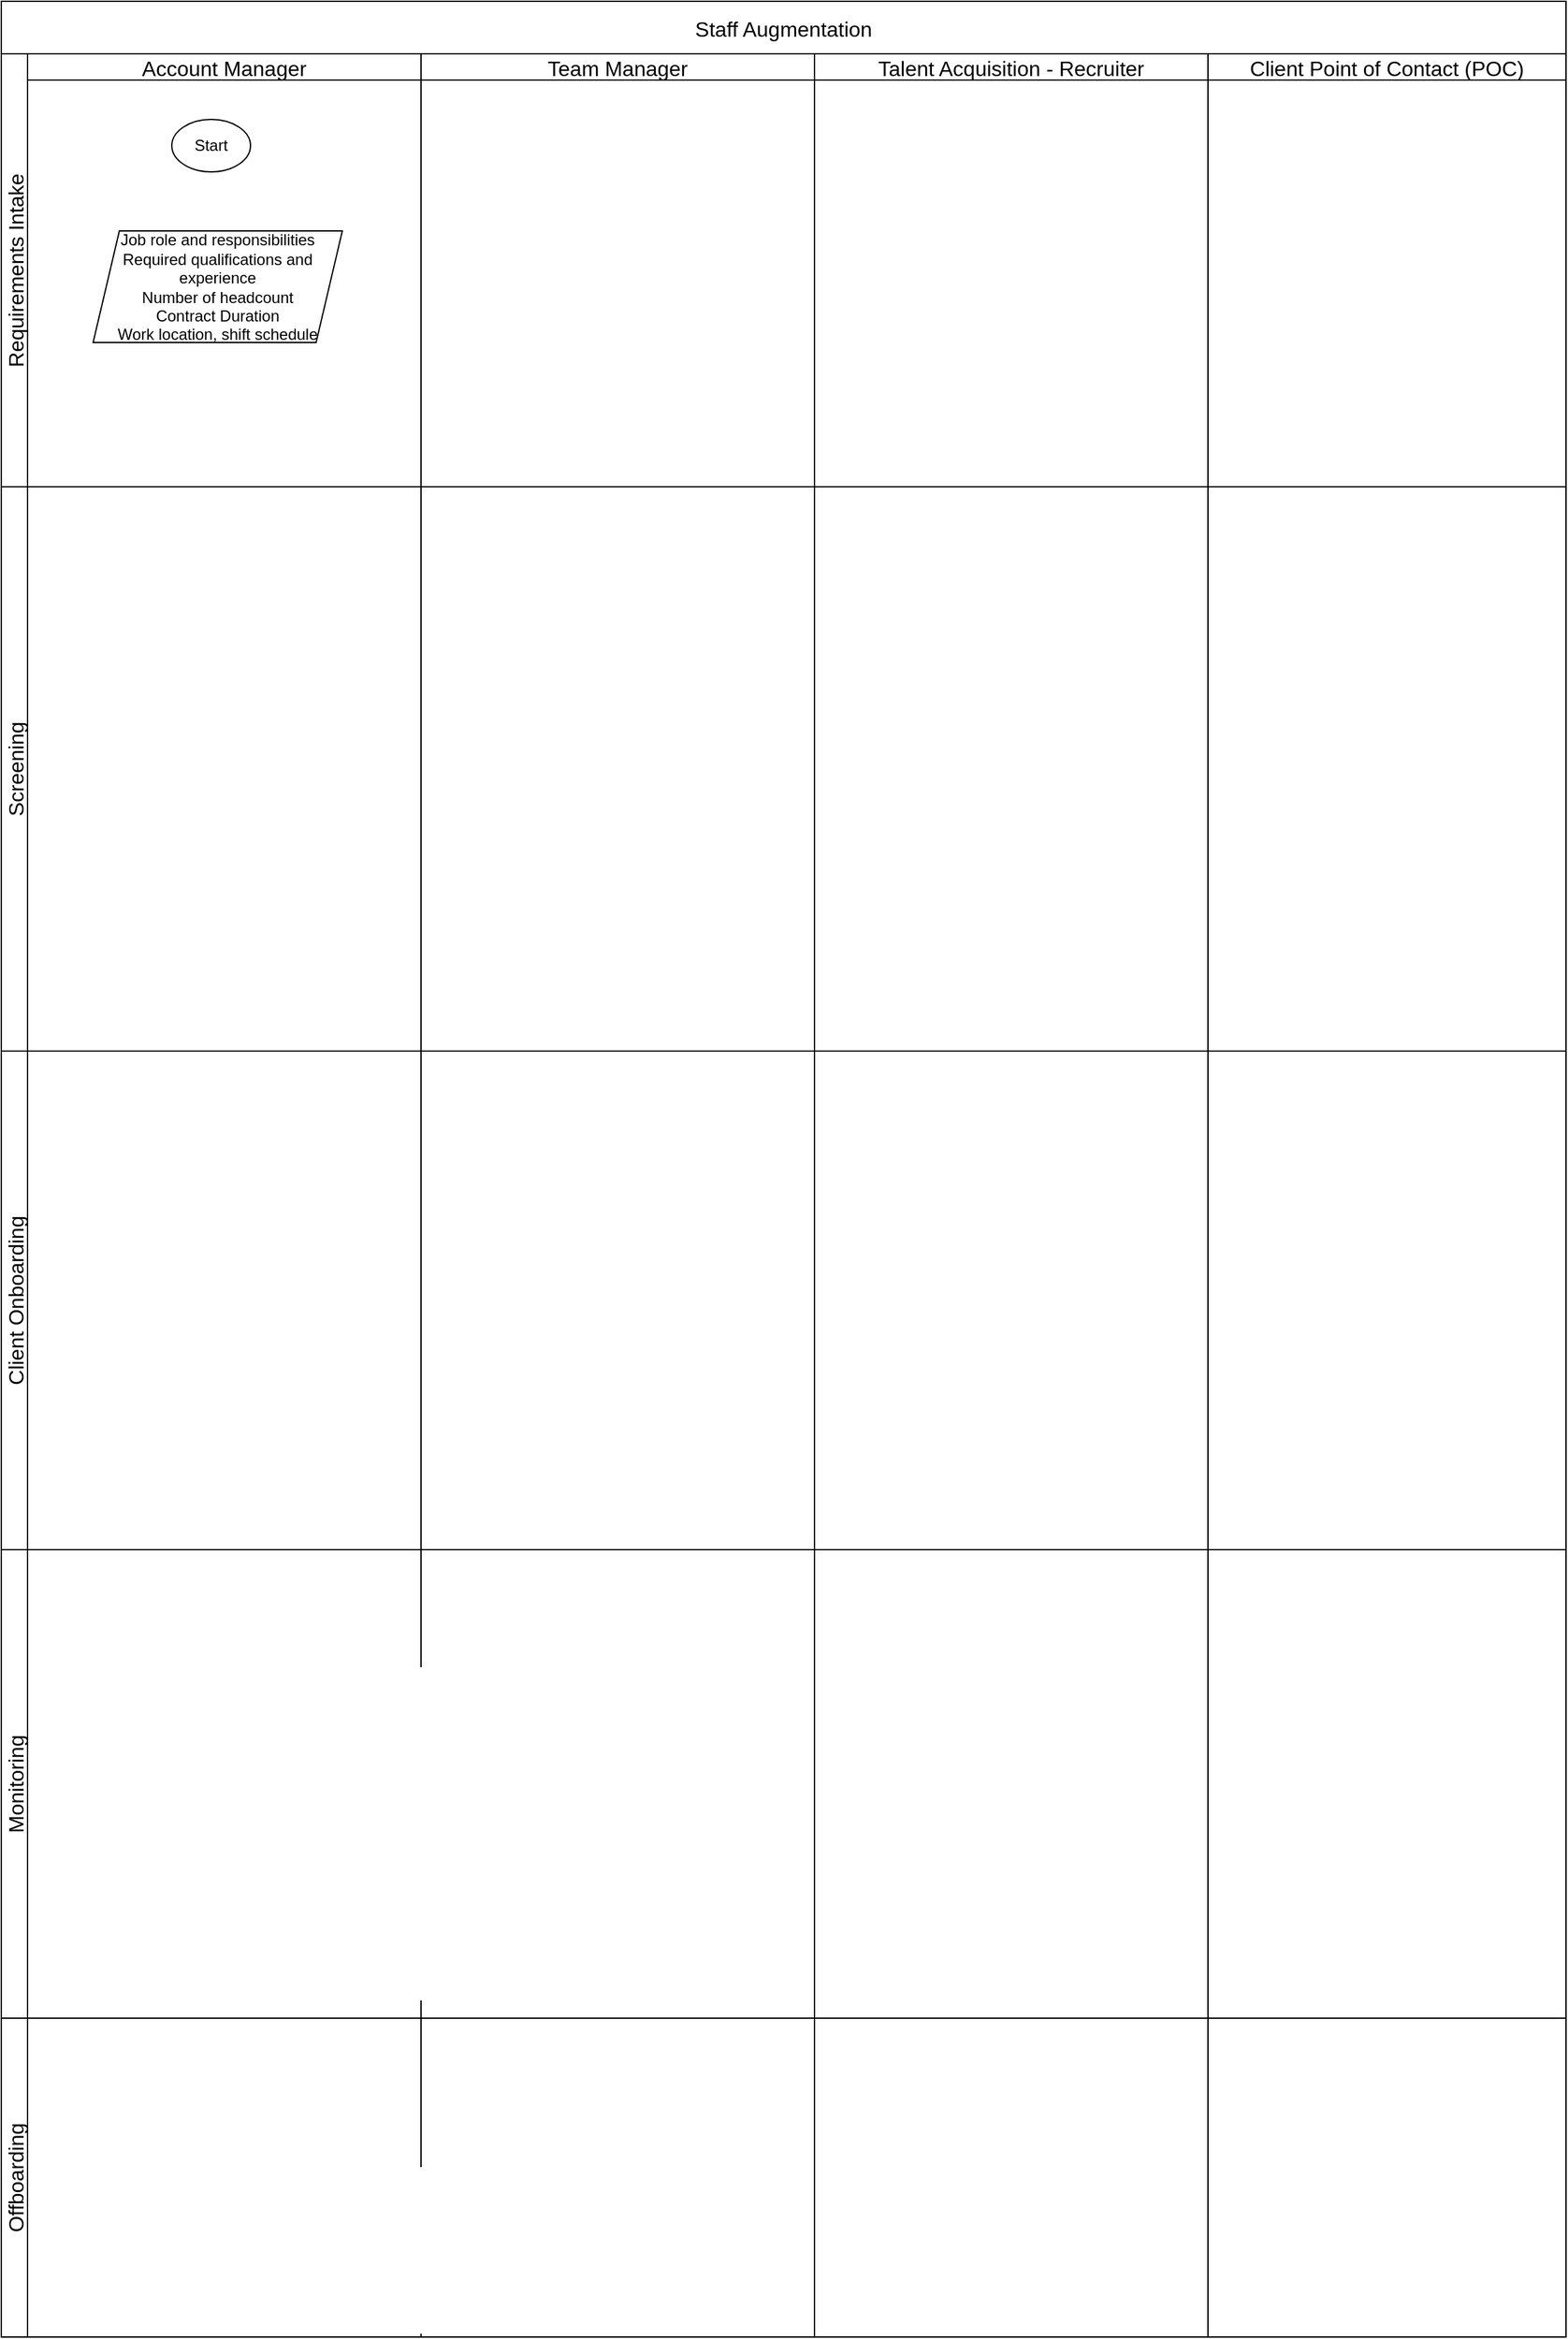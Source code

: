 <mxfile version="26.1.0">
  <diagram id="C5RBs43oDa-KdzZeNtuy" name="Page-1">
    <mxGraphModel dx="1687" dy="918" grid="1" gridSize="10" guides="1" tooltips="1" connect="1" arrows="1" fold="1" page="1" pageScale="1" pageWidth="827" pageHeight="1169" math="0" shadow="0">
      <root>
        <mxCell id="WIyWlLk6GJQsqaUBKTNV-0" />
        <mxCell id="WIyWlLk6GJQsqaUBKTNV-1" parent="WIyWlLk6GJQsqaUBKTNV-0" />
        <mxCell id="0_UjqfIl3MQ53OTBUEqB-1" value="Staff Augmentation" style="shape=table;childLayout=tableLayout;startSize=40;collapsible=0;recursiveResize=0;expand=0;fontSize=16;" vertex="1" parent="WIyWlLk6GJQsqaUBKTNV-1">
          <mxGeometry y="10" width="1193" height="1780" as="geometry" />
        </mxCell>
        <mxCell id="0_UjqfIl3MQ53OTBUEqB-2" value="Requirements Intake" style="shape=tableRow;horizontal=0;swimlaneHead=0;swimlaneBody=0;top=0;left=0;strokeColor=inherit;bottom=0;right=0;dropTarget=0;fontStyle=0;fillColor=none;points=[[0,0.5],[1,0.5]];portConstraint=eastwest;startSize=20;collapsible=0;recursiveResize=0;expand=0;fontSize=16;" vertex="1" parent="0_UjqfIl3MQ53OTBUEqB-1">
          <mxGeometry y="40" width="1193" height="330" as="geometry" />
        </mxCell>
        <mxCell id="0_UjqfIl3MQ53OTBUEqB-21" value="Account Manager" style="swimlane;swimlaneHead=0;swimlaneBody=0;fontStyle=0;strokeColor=inherit;connectable=0;fillColor=none;startSize=20;collapsible=0;recursiveResize=0;expand=0;fontSize=16;" vertex="1" parent="0_UjqfIl3MQ53OTBUEqB-2">
          <mxGeometry x="20" width="300" height="330" as="geometry">
            <mxRectangle width="300" height="330" as="alternateBounds" />
          </mxGeometry>
        </mxCell>
        <mxCell id="0_UjqfIl3MQ53OTBUEqB-36" value="Start" style="ellipse;whiteSpace=wrap;html=1;" vertex="1" parent="0_UjqfIl3MQ53OTBUEqB-21">
          <mxGeometry x="110" y="50" width="60" height="40" as="geometry" />
        </mxCell>
        <mxCell id="0_UjqfIl3MQ53OTBUEqB-37" value="Job role and responsibilities&lt;div&gt;Required qualifications and experience&lt;/div&gt;&lt;div&gt;Number of headcount&lt;/div&gt;&lt;div&gt;Contract Duration&lt;/div&gt;&lt;div&gt;Work location, shift schedule&lt;/div&gt;" style="shape=parallelogram;perimeter=parallelogramPerimeter;whiteSpace=wrap;html=1;fixedSize=1;" vertex="1" parent="0_UjqfIl3MQ53OTBUEqB-21">
          <mxGeometry x="50" y="135" width="190" height="85" as="geometry" />
        </mxCell>
        <mxCell id="0_UjqfIl3MQ53OTBUEqB-18" value="Team Manager" style="swimlane;swimlaneHead=0;swimlaneBody=0;fontStyle=0;strokeColor=inherit;connectable=0;fillColor=none;startSize=20;collapsible=0;recursiveResize=0;expand=0;fontSize=16;" vertex="1" parent="0_UjqfIl3MQ53OTBUEqB-2">
          <mxGeometry x="320" width="300" height="330" as="geometry">
            <mxRectangle width="300" height="330" as="alternateBounds" />
          </mxGeometry>
        </mxCell>
        <mxCell id="0_UjqfIl3MQ53OTBUEqB-3" value="Talent Acquisition - Recruiter" style="swimlane;swimlaneHead=0;swimlaneBody=0;fontStyle=0;strokeColor=inherit;connectable=0;fillColor=none;startSize=20;collapsible=0;recursiveResize=0;expand=0;fontSize=16;" vertex="1" parent="0_UjqfIl3MQ53OTBUEqB-2">
          <mxGeometry x="620" width="300" height="330" as="geometry">
            <mxRectangle width="300" height="330" as="alternateBounds" />
          </mxGeometry>
        </mxCell>
        <mxCell id="0_UjqfIl3MQ53OTBUEqB-4" value="Client Point of Contact (POC)" style="swimlane;swimlaneHead=0;swimlaneBody=0;fontStyle=0;strokeColor=inherit;connectable=0;fillColor=none;startSize=20;collapsible=0;recursiveResize=0;expand=0;fontSize=16;" vertex="1" parent="0_UjqfIl3MQ53OTBUEqB-2">
          <mxGeometry x="920" width="273" height="330" as="geometry">
            <mxRectangle width="273" height="330" as="alternateBounds" />
          </mxGeometry>
        </mxCell>
        <mxCell id="0_UjqfIl3MQ53OTBUEqB-6" value="Screening" style="shape=tableRow;horizontal=0;swimlaneHead=0;swimlaneBody=0;top=0;left=0;strokeColor=inherit;bottom=0;right=0;dropTarget=0;fontStyle=0;fillColor=none;points=[[0,0.5],[1,0.5]];portConstraint=eastwest;startSize=20;collapsible=0;recursiveResize=0;expand=0;fontSize=16;" vertex="1" parent="0_UjqfIl3MQ53OTBUEqB-1">
          <mxGeometry y="370" width="1193" height="430" as="geometry" />
        </mxCell>
        <mxCell id="0_UjqfIl3MQ53OTBUEqB-22" style="swimlane;swimlaneHead=0;swimlaneBody=0;fontStyle=0;connectable=0;strokeColor=inherit;fillColor=none;startSize=0;collapsible=0;recursiveResize=0;expand=0;fontSize=16;" vertex="1" parent="0_UjqfIl3MQ53OTBUEqB-6">
          <mxGeometry x="20" width="300" height="430" as="geometry">
            <mxRectangle width="300" height="430" as="alternateBounds" />
          </mxGeometry>
        </mxCell>
        <mxCell id="0_UjqfIl3MQ53OTBUEqB-19" style="swimlane;swimlaneHead=0;swimlaneBody=0;fontStyle=0;connectable=0;strokeColor=inherit;fillColor=none;startSize=0;collapsible=0;recursiveResize=0;expand=0;fontSize=16;" vertex="1" parent="0_UjqfIl3MQ53OTBUEqB-6">
          <mxGeometry x="320" width="300" height="430" as="geometry">
            <mxRectangle width="300" height="430" as="alternateBounds" />
          </mxGeometry>
        </mxCell>
        <mxCell id="0_UjqfIl3MQ53OTBUEqB-7" value="" style="swimlane;swimlaneHead=0;swimlaneBody=0;fontStyle=0;connectable=0;strokeColor=inherit;fillColor=none;startSize=0;collapsible=0;recursiveResize=0;expand=0;fontSize=16;" vertex="1" parent="0_UjqfIl3MQ53OTBUEqB-6">
          <mxGeometry x="620" width="300" height="430" as="geometry">
            <mxRectangle width="300" height="430" as="alternateBounds" />
          </mxGeometry>
        </mxCell>
        <mxCell id="0_UjqfIl3MQ53OTBUEqB-8" value="" style="swimlane;swimlaneHead=0;swimlaneBody=0;fontStyle=0;connectable=0;strokeColor=inherit;fillColor=none;startSize=0;collapsible=0;recursiveResize=0;expand=0;fontSize=16;" vertex="1" parent="0_UjqfIl3MQ53OTBUEqB-6">
          <mxGeometry x="920" width="273" height="430" as="geometry">
            <mxRectangle width="273" height="430" as="alternateBounds" />
          </mxGeometry>
        </mxCell>
        <mxCell id="0_UjqfIl3MQ53OTBUEqB-24" value="Client Onboarding" style="shape=tableRow;horizontal=0;swimlaneHead=0;swimlaneBody=0;top=0;left=0;strokeColor=inherit;bottom=0;right=0;dropTarget=0;fontStyle=0;fillColor=none;points=[[0,0.5],[1,0.5]];portConstraint=eastwest;startSize=20;collapsible=0;recursiveResize=0;expand=0;fontSize=16;" vertex="1" parent="0_UjqfIl3MQ53OTBUEqB-1">
          <mxGeometry y="800" width="1193" height="380" as="geometry" />
        </mxCell>
        <mxCell id="0_UjqfIl3MQ53OTBUEqB-25" style="swimlane;swimlaneHead=0;swimlaneBody=0;fontStyle=0;connectable=0;strokeColor=inherit;fillColor=none;startSize=0;collapsible=0;recursiveResize=0;expand=0;fontSize=16;" vertex="1" parent="0_UjqfIl3MQ53OTBUEqB-24">
          <mxGeometry x="20" width="300" height="380" as="geometry">
            <mxRectangle width="300" height="380" as="alternateBounds" />
          </mxGeometry>
        </mxCell>
        <mxCell id="0_UjqfIl3MQ53OTBUEqB-26" style="swimlane;swimlaneHead=0;swimlaneBody=0;fontStyle=0;connectable=0;strokeColor=inherit;fillColor=none;startSize=0;collapsible=0;recursiveResize=0;expand=0;fontSize=16;" vertex="1" parent="0_UjqfIl3MQ53OTBUEqB-24">
          <mxGeometry x="320" width="300" height="380" as="geometry">
            <mxRectangle width="300" height="380" as="alternateBounds" />
          </mxGeometry>
        </mxCell>
        <mxCell id="0_UjqfIl3MQ53OTBUEqB-27" style="swimlane;swimlaneHead=0;swimlaneBody=0;fontStyle=0;connectable=0;strokeColor=inherit;fillColor=none;startSize=0;collapsible=0;recursiveResize=0;expand=0;fontSize=16;" vertex="1" parent="0_UjqfIl3MQ53OTBUEqB-24">
          <mxGeometry x="620" width="300" height="380" as="geometry">
            <mxRectangle width="300" height="380" as="alternateBounds" />
          </mxGeometry>
        </mxCell>
        <mxCell id="0_UjqfIl3MQ53OTBUEqB-28" style="swimlane;swimlaneHead=0;swimlaneBody=0;fontStyle=0;connectable=0;strokeColor=inherit;fillColor=none;startSize=0;collapsible=0;recursiveResize=0;expand=0;fontSize=16;" vertex="1" parent="0_UjqfIl3MQ53OTBUEqB-24">
          <mxGeometry x="920" width="273" height="380" as="geometry">
            <mxRectangle width="273" height="380" as="alternateBounds" />
          </mxGeometry>
        </mxCell>
        <mxCell id="0_UjqfIl3MQ53OTBUEqB-30" value="Monitoring" style="shape=tableRow;horizontal=0;swimlaneHead=0;swimlaneBody=0;top=0;left=0;strokeColor=inherit;bottom=0;right=0;dropTarget=0;fontStyle=0;fillColor=none;points=[[0,0.5],[1,0.5]];portConstraint=eastwest;startSize=20;collapsible=0;recursiveResize=0;expand=0;fontSize=16;" vertex="1" parent="0_UjqfIl3MQ53OTBUEqB-1">
          <mxGeometry y="1180" width="1193" height="357" as="geometry" />
        </mxCell>
        <mxCell id="0_UjqfIl3MQ53OTBUEqB-31" style="swimlane;swimlaneHead=0;swimlaneBody=0;fontStyle=0;connectable=0;strokeColor=inherit;fillColor=none;startSize=0;collapsible=0;recursiveResize=0;expand=0;fontSize=16;" vertex="1" parent="0_UjqfIl3MQ53OTBUEqB-30">
          <mxGeometry x="20" width="300" height="357" as="geometry">
            <mxRectangle width="300" height="357" as="alternateBounds" />
          </mxGeometry>
        </mxCell>
        <mxCell id="0_UjqfIl3MQ53OTBUEqB-32" style="swimlane;swimlaneHead=0;swimlaneBody=0;fontStyle=0;connectable=0;strokeColor=inherit;fillColor=none;startSize=0;collapsible=0;recursiveResize=0;expand=0;fontSize=16;" vertex="1" parent="0_UjqfIl3MQ53OTBUEqB-30">
          <mxGeometry x="320" width="300" height="357" as="geometry">
            <mxRectangle width="300" height="357" as="alternateBounds" />
          </mxGeometry>
        </mxCell>
        <mxCell id="0_UjqfIl3MQ53OTBUEqB-33" style="swimlane;swimlaneHead=0;swimlaneBody=0;fontStyle=0;connectable=0;strokeColor=inherit;fillColor=none;startSize=0;collapsible=0;recursiveResize=0;expand=0;fontSize=16;" vertex="1" parent="0_UjqfIl3MQ53OTBUEqB-30">
          <mxGeometry x="620" width="300" height="357" as="geometry">
            <mxRectangle width="300" height="357" as="alternateBounds" />
          </mxGeometry>
        </mxCell>
        <mxCell id="0_UjqfIl3MQ53OTBUEqB-34" style="swimlane;swimlaneHead=0;swimlaneBody=0;fontStyle=0;connectable=0;strokeColor=inherit;fillColor=none;startSize=0;collapsible=0;recursiveResize=0;expand=0;fontSize=16;" vertex="1" parent="0_UjqfIl3MQ53OTBUEqB-30">
          <mxGeometry x="920" width="273" height="357" as="geometry">
            <mxRectangle width="273" height="357" as="alternateBounds" />
          </mxGeometry>
        </mxCell>
        <mxCell id="0_UjqfIl3MQ53OTBUEqB-10" value="Offboarding" style="shape=tableRow;horizontal=0;swimlaneHead=0;swimlaneBody=0;top=0;left=0;strokeColor=inherit;bottom=0;right=0;dropTarget=0;fontStyle=0;fillColor=none;points=[[0,0.5],[1,0.5]];portConstraint=eastwest;startSize=20;collapsible=0;recursiveResize=0;expand=0;fontSize=16;" vertex="1" parent="0_UjqfIl3MQ53OTBUEqB-1">
          <mxGeometry y="1537" width="1193" height="243" as="geometry" />
        </mxCell>
        <mxCell id="0_UjqfIl3MQ53OTBUEqB-23" style="swimlane;swimlaneHead=0;swimlaneBody=0;fontStyle=0;connectable=0;strokeColor=inherit;fillColor=none;startSize=0;collapsible=0;recursiveResize=0;expand=0;fontSize=16;" vertex="1" parent="0_UjqfIl3MQ53OTBUEqB-10">
          <mxGeometry x="20" width="300" height="243" as="geometry">
            <mxRectangle width="300" height="243" as="alternateBounds" />
          </mxGeometry>
        </mxCell>
        <mxCell id="0_UjqfIl3MQ53OTBUEqB-20" style="swimlane;swimlaneHead=0;swimlaneBody=0;fontStyle=0;connectable=0;strokeColor=inherit;fillColor=none;startSize=0;collapsible=0;recursiveResize=0;expand=0;fontSize=16;" vertex="1" parent="0_UjqfIl3MQ53OTBUEqB-10">
          <mxGeometry x="320" width="300" height="243" as="geometry">
            <mxRectangle width="300" height="243" as="alternateBounds" />
          </mxGeometry>
        </mxCell>
        <mxCell id="0_UjqfIl3MQ53OTBUEqB-11" value="" style="swimlane;swimlaneHead=0;swimlaneBody=0;fontStyle=0;connectable=0;strokeColor=inherit;fillColor=none;startSize=0;collapsible=0;recursiveResize=0;expand=0;fontSize=16;" vertex="1" parent="0_UjqfIl3MQ53OTBUEqB-10">
          <mxGeometry x="620" width="300" height="243" as="geometry">
            <mxRectangle width="300" height="243" as="alternateBounds" />
          </mxGeometry>
        </mxCell>
        <mxCell id="0_UjqfIl3MQ53OTBUEqB-12" value="" style="swimlane;swimlaneHead=0;swimlaneBody=0;fontStyle=0;connectable=0;strokeColor=inherit;fillColor=none;startSize=0;collapsible=0;recursiveResize=0;expand=0;fontSize=16;" vertex="1" parent="0_UjqfIl3MQ53OTBUEqB-10">
          <mxGeometry x="920" width="273" height="243" as="geometry">
            <mxRectangle width="273" height="243" as="alternateBounds" />
          </mxGeometry>
        </mxCell>
      </root>
    </mxGraphModel>
  </diagram>
</mxfile>
